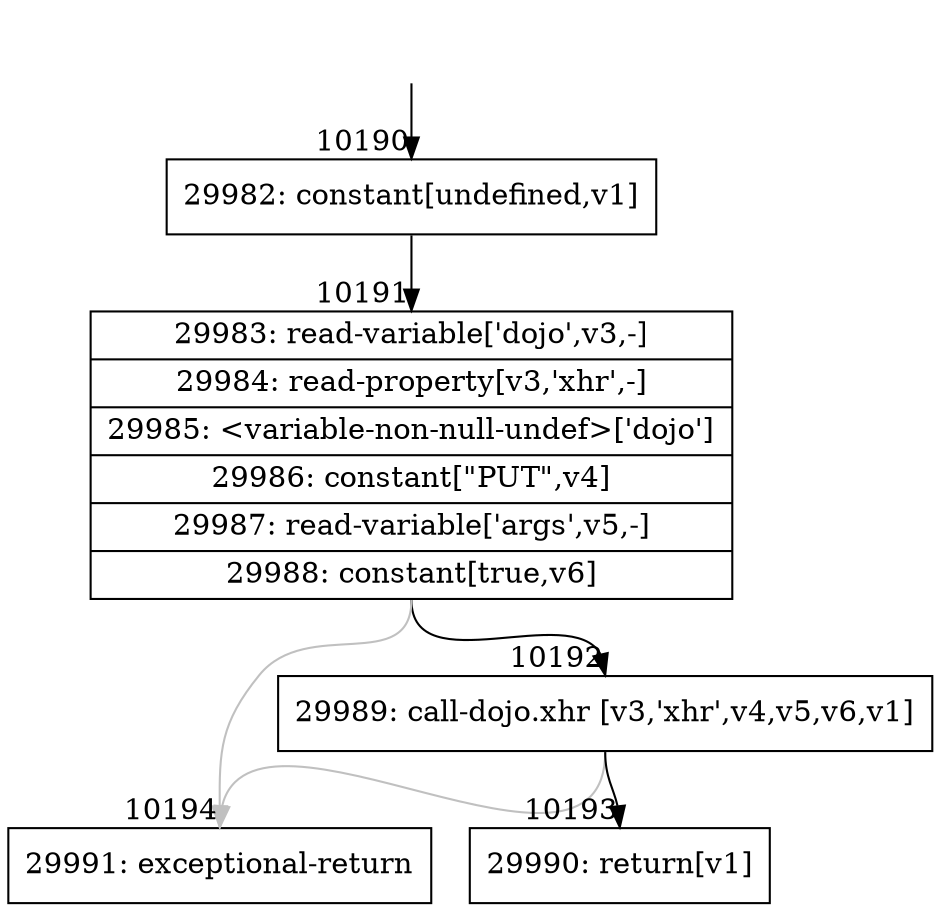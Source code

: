 digraph {
rankdir="TD"
BB_entry725[shape=none,label=""];
BB_entry725 -> BB10190 [tailport=s, headport=n, headlabel="    10190"]
BB10190 [shape=record label="{29982: constant[undefined,v1]}" ] 
BB10190 -> BB10191 [tailport=s, headport=n, headlabel="      10191"]
BB10191 [shape=record label="{29983: read-variable['dojo',v3,-]|29984: read-property[v3,'xhr',-]|29985: \<variable-non-null-undef\>['dojo']|29986: constant[\"PUT\",v4]|29987: read-variable['args',v5,-]|29988: constant[true,v6]}" ] 
BB10191 -> BB10192 [tailport=s, headport=n, headlabel="      10192"]
BB10191 -> BB10194 [tailport=s, headport=n, color=gray, headlabel="      10194"]
BB10192 [shape=record label="{29989: call-dojo.xhr [v3,'xhr',v4,v5,v6,v1]}" ] 
BB10192 -> BB10193 [tailport=s, headport=n, headlabel="      10193"]
BB10192 -> BB10194 [tailport=s, headport=n, color=gray]
BB10193 [shape=record label="{29990: return[v1]}" ] 
BB10194 [shape=record label="{29991: exceptional-return}" ] 
//#$~ 14254
}
